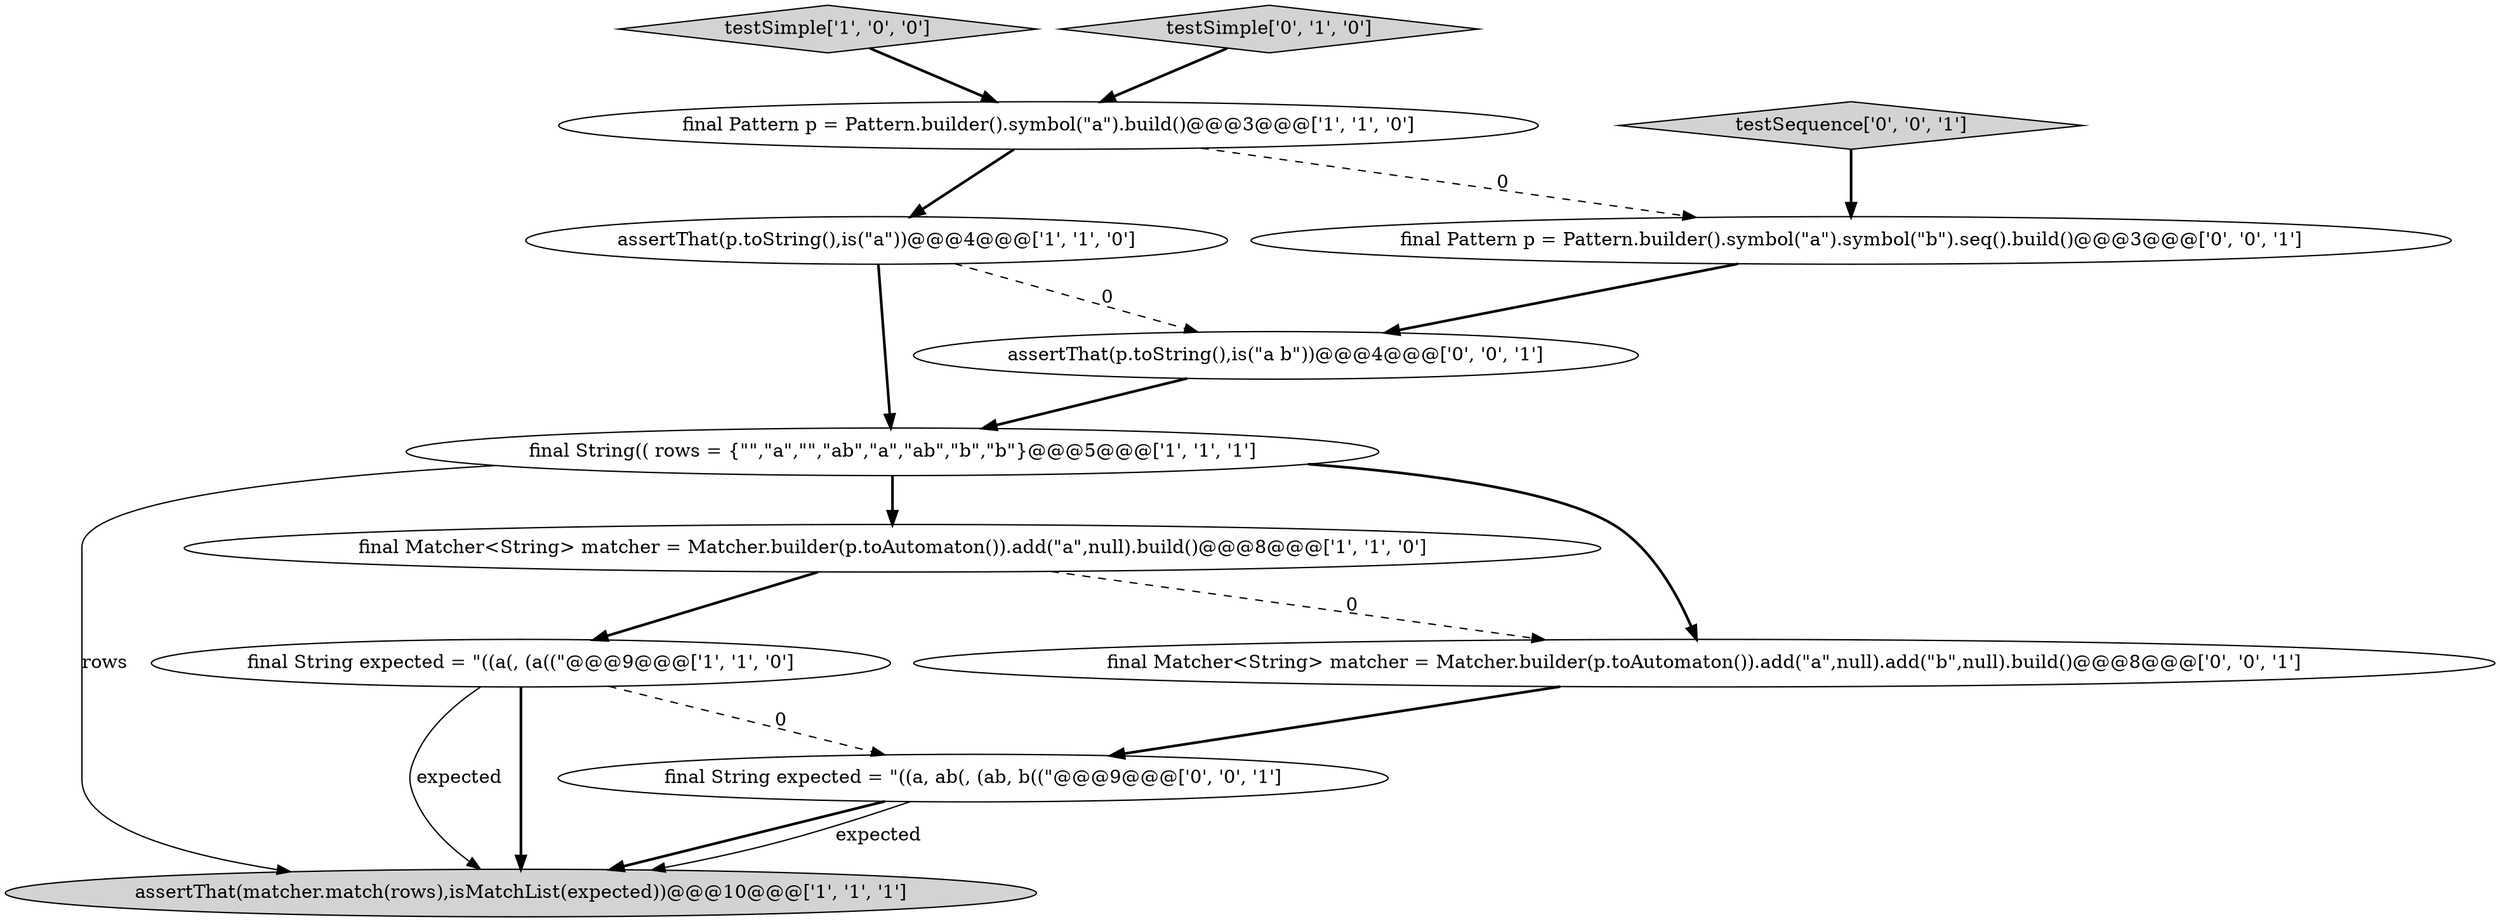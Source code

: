 digraph {
4 [style = filled, label = "final String(( rows = {\"\",\"a\",\"\",\"ab\",\"a\",\"ab\",\"b\",\"b\"}@@@5@@@['1', '1', '1']", fillcolor = white, shape = ellipse image = "AAA0AAABBB1BBB"];
8 [style = filled, label = "final Pattern p = Pattern.builder().symbol(\"a\").symbol(\"b\").seq().build()@@@3@@@['0', '0', '1']", fillcolor = white, shape = ellipse image = "AAA0AAABBB3BBB"];
0 [style = filled, label = "assertThat(p.toString(),is(\"a\"))@@@4@@@['1', '1', '0']", fillcolor = white, shape = ellipse image = "AAA0AAABBB1BBB"];
9 [style = filled, label = "final Matcher<String> matcher = Matcher.builder(p.toAutomaton()).add(\"a\",null).add(\"b\",null).build()@@@8@@@['0', '0', '1']", fillcolor = white, shape = ellipse image = "AAA0AAABBB3BBB"];
5 [style = filled, label = "assertThat(matcher.match(rows),isMatchList(expected))@@@10@@@['1', '1', '1']", fillcolor = lightgray, shape = ellipse image = "AAA0AAABBB1BBB"];
2 [style = filled, label = "final String expected = \"((a(, (a((\"@@@9@@@['1', '1', '0']", fillcolor = white, shape = ellipse image = "AAA0AAABBB1BBB"];
10 [style = filled, label = "final String expected = \"((a, ab(, (ab, b((\"@@@9@@@['0', '0', '1']", fillcolor = white, shape = ellipse image = "AAA0AAABBB3BBB"];
11 [style = filled, label = "testSequence['0', '0', '1']", fillcolor = lightgray, shape = diamond image = "AAA0AAABBB3BBB"];
12 [style = filled, label = "assertThat(p.toString(),is(\"a b\"))@@@4@@@['0', '0', '1']", fillcolor = white, shape = ellipse image = "AAA0AAABBB3BBB"];
3 [style = filled, label = "final Pattern p = Pattern.builder().symbol(\"a\").build()@@@3@@@['1', '1', '0']", fillcolor = white, shape = ellipse image = "AAA0AAABBB1BBB"];
6 [style = filled, label = "testSimple['1', '0', '0']", fillcolor = lightgray, shape = diamond image = "AAA0AAABBB1BBB"];
7 [style = filled, label = "testSimple['0', '1', '0']", fillcolor = lightgray, shape = diamond image = "AAA0AAABBB2BBB"];
1 [style = filled, label = "final Matcher<String> matcher = Matcher.builder(p.toAutomaton()).add(\"a\",null).build()@@@8@@@['1', '1', '0']", fillcolor = white, shape = ellipse image = "AAA0AAABBB1BBB"];
4->9 [style = bold, label=""];
6->3 [style = bold, label=""];
11->8 [style = bold, label=""];
2->5 [style = solid, label="expected"];
3->8 [style = dashed, label="0"];
1->2 [style = bold, label=""];
4->1 [style = bold, label=""];
1->9 [style = dashed, label="0"];
10->5 [style = bold, label=""];
9->10 [style = bold, label=""];
4->5 [style = solid, label="rows"];
12->4 [style = bold, label=""];
0->12 [style = dashed, label="0"];
0->4 [style = bold, label=""];
8->12 [style = bold, label=""];
7->3 [style = bold, label=""];
3->0 [style = bold, label=""];
2->10 [style = dashed, label="0"];
2->5 [style = bold, label=""];
10->5 [style = solid, label="expected"];
}
